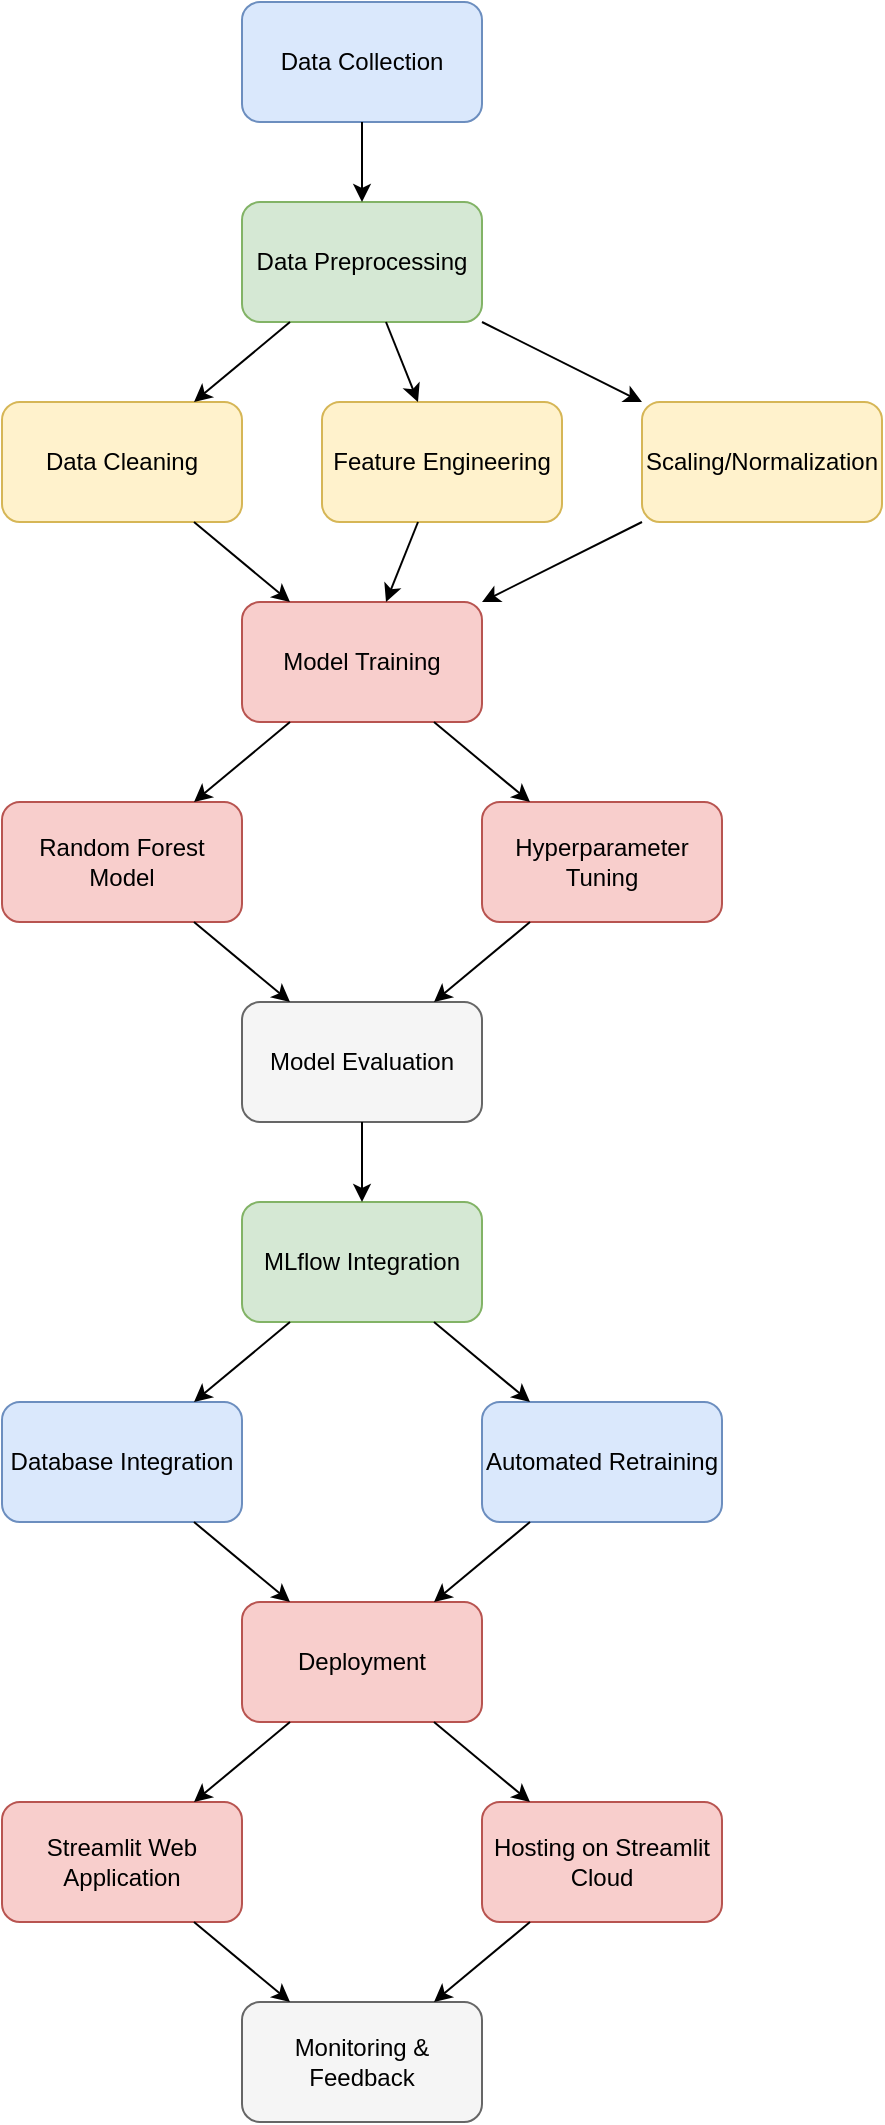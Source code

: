 <mxfile>
  <diagram name="Page-1" id="your-diagram-id">
    <mxGraphModel dx="1000" dy="1000" grid="1" gridSize="10" guides="1" tooltips="1" connect="1" arrows="1" fold="1" page="1" pageScale="1" pageWidth="827" pageHeight="1169" math="0" shadow="0">
      <root>
        <mxCell id="0" />
        <mxCell id="1" parent="0" />
        
        <!-- Data Collection -->
        <mxCell id="2" value="Data Collection" style="rounded=1;whiteSpace=wrap;html=1;fillColor=#dae8fc;strokeColor=#6c8ebf;" vertex="1" parent="1">
          <mxGeometry x="160" y="40" width="120" height="60" as="geometry" />
        </mxCell>
        
        <!-- Data Preprocessing -->
        <mxCell id="3" value="Data Preprocessing" style="rounded=1;whiteSpace=wrap;html=1;fillColor=#d5e8d4;strokeColor=#82b366;" vertex="1" parent="1">
          <mxGeometry x="160" y="140" width="120" height="60" as="geometry" />
        </mxCell>
        
        <!-- Data Cleaning -->
        <mxCell id="4" value="Data Cleaning" style="rounded=1;whiteSpace=wrap;html=1;fillColor=#fff2cc;strokeColor=#d6b656;" vertex="1" parent="1">
          <mxGeometry x="40" y="240" width="120" height="60" as="geometry" />
        </mxCell>
        
        <!-- Feature Engineering -->
        <mxCell id="5" value="Feature Engineering" style="rounded=1;whiteSpace=wrap;html=1;fillColor=#fff2cc;strokeColor=#d6b656;" vertex="1" parent="1">
          <mxGeometry x="200" y="240" width="120" height="60" as="geometry" />
        </mxCell>
        
        <!-- Scaling/Normalization -->
        <mxCell id="6" value="Scaling/Normalization" style="rounded=1;whiteSpace=wrap;html=1;fillColor=#fff2cc;strokeColor=#d6b656;" vertex="1" parent="1">
          <mxGeometry x="360" y="240" width="120" height="60" as="geometry" />
        </mxCell>
        
        <!-- Model Training -->
        <mxCell id="7" value="Model Training" style="rounded=1;whiteSpace=wrap;html=1;fillColor=#f8cecc;strokeColor=#b85450;" vertex="1" parent="1">
          <mxGeometry x="160" y="340" width="120" height="60" as="geometry" />
        </mxCell>
        
        <!-- Random Forest Model -->
        <mxCell id="8" value="Random Forest Model" style="rounded=1;whiteSpace=wrap;html=1;fillColor=#f8cecc;strokeColor=#b85450;" vertex="1" parent="1">
          <mxGeometry x="40" y="440" width="120" height="60" as="geometry" />
        </mxCell>
        
        <!-- Hyperparameter Tuning -->
        <mxCell id="9" value="Hyperparameter Tuning" style="rounded=1;whiteSpace=wrap;html=1;fillColor=#f8cecc;strokeColor=#b85450;" vertex="1" parent="1">
          <mxGeometry x="280" y="440" width="120" height="60" as="geometry" />
        </mxCell>
        
        <!-- Model Evaluation -->
        <mxCell id="10" value="Model Evaluation" style="rounded=1;whiteSpace=wrap;html=1;fillColor=#f5f5f5;strokeColor=#666666;" vertex="1" parent="1">
          <mxGeometry x="160" y="540" width="120" height="60" as="geometry" />
        </mxCell>
        
        <!-- MLflow Integration -->
        <mxCell id="11" value="MLflow Integration" style="rounded=1;whiteSpace=wrap;html=1;fillColor=#d5e8d4;strokeColor=#82b366;" vertex="1" parent="1">
          <mxGeometry x="160" y="640" width="120" height="60" as="geometry" />
        </mxCell>
        
        <!-- Database Integration -->
        <mxCell id="12" value="Database Integration" style="rounded=1;whiteSpace=wrap;html=1;fillColor=#dae8fc;strokeColor=#6c8ebf;" vertex="1" parent="1">
          <mxGeometry x="40" y="740" width="120" height="60" as="geometry" />
        </mxCell>
        
        <!-- Automated Retraining -->
        <mxCell id="13" value="Automated Retraining" style="rounded=1;whiteSpace=wrap;html=1;fillColor=#dae8fc;strokeColor=#6c8ebf;" vertex="1" parent="1">
          <mxGeometry x="280" y="740" width="120" height="60" as="geometry" />
        </mxCell>
        
        <!-- Deployment -->
        <mxCell id="14" value="Deployment" style="rounded=1;whiteSpace=wrap;html=1;fillColor=#f8cecc;strokeColor=#b85450;" vertex="1" parent="1">
          <mxGeometry x="160" y="840" width="120" height="60" as="geometry" />
        </mxCell>
        
        <!-- Streamlit Web Application -->
        <mxCell id="15" value="Streamlit Web Application" style="rounded=1;whiteSpace=wrap;html=1;fillColor=#f8cecc;strokeColor=#b85450;" vertex="1" parent="1">
          <mxGeometry x="40" y="940" width="120" height="60" as="geometry" />
        </mxCell>
        
        <!-- Hosting on Streamlit Cloud -->
        <mxCell id="16" value="Hosting on Streamlit Cloud" style="rounded=1;whiteSpace=wrap;html=1;fillColor=#f8cecc;strokeColor=#b85450;" vertex="1" parent="1">
          <mxGeometry x="280" y="940" width="120" height="60" as="geometry" />
        </mxCell>
        
        <!-- Monitoring & Feedback -->
        <mxCell id="17" value="Monitoring &amp; Feedback" style="rounded=1;whiteSpace=wrap;html=1;fillColor=#f5f5f5;strokeColor=#666666;" vertex="1" parent="1">
          <mxGeometry x="160" y="1040" width="120" height="60" as="geometry" />
        </mxCell>
        
        <!-- Arrows -->
        <mxCell id="18" value="" style="endArrow=classic;html=1;" edge="1" parent="1" source="2" target="3">
          <mxGeometry width="50" height="50" relative="1" as="geometry">
            <mxPoint x="220" y="100" as="sourcePoint" />
            <mxPoint x="220" y="140" as="targetPoint" />
          </mxGeometry>
        </mxCell>
        <mxCell id="19" value="" style="endArrow=classic;html=1;" edge="1" parent="1" source="3" target="4">
          <mxGeometry width="50" height="50" relative="1" as="geometry">
            <mxPoint x="160" y="200" as="sourcePoint" />
            <mxPoint x="100" y="240" as="targetPoint" />
          </mxGeometry>
        </mxCell>
        <mxCell id="20" value="" style="endArrow=classic;html=1;" edge="1" parent="1" source="3" target="5">
          <mxGeometry width="50" height="50" relative="1" as="geometry">
            <mxPoint x="220" y="200" as="sourcePoint" />
            <mxPoint x="260" y="240" as="targetPoint" />
          </mxGeometry>
        </mxCell>
        <mxCell id="21" value="" style="endArrow=classic;html=1;" edge="1" parent="1" source="3" target="6">
          <mxGeometry width="50" height="50" relative="1" as="geometry">
            <mxPoint x="280" y="200" as="sourcePoint" />
            <mxPoint x="420" y="240" as="targetPoint" />
          </mxGeometry>
        </mxCell>
        <mxCell id="22" value="" style="endArrow=classic;html=1;" edge="1" parent="1" source="4" target="7">
          <mxGeometry width="50" height="50" relative="1" as="geometry">
            <mxPoint x="100" y="300" as="sourcePoint" />
            <mxPoint x="160" y="340" as="targetPoint" />
          </mxGeometry>
        </mxCell>
        <mxCell id="23" value="" style="endArrow=classic;html=1;" edge="1" parent="1" source="5" target="7">
          <mxGeometry width="50" height="50" relative="1" as="geometry">
            <mxPoint x="260" y="300" as="sourcePoint" />
            <mxPoint x="220" y="340" as="targetPoint" />
          </mxGeometry>
        </mxCell>
        <mxCell id="24" value="" style="endArrow=classic;html=1;" edge="1" parent="1" source="6" target="7">
          <mxGeometry width="50" height="50" relative="1" as="geometry">
            <mxPoint x="420" y="300" as="sourcePoint" />
            <mxPoint x="280" y="340" as="targetPoint" />
          </mxGeometry>
        </mxCell>
        <mxCell id="25" value="" style="endArrow=classic;html=1;" edge="1" parent="1" source="7" target="8">
          <mxGeometry width="50" height="50" relative="1" as="geometry">
            <mxPoint x="160" y="400" as="sourcePoint" />
            <mxPoint x="100" y="440" as="targetPoint" />
          </mxGeometry>
        </mxCell>
        <mxCell id="26" value="" style="endArrow=classic;html=1;" edge="1" parent="1" source="7" target="9">
          <mxGeometry width="50" height="50" relative="1" as="geometry">
            <mxPoint x="220" y="400" as="sourcePoint" />
            <mxPoint x="340" y="440" as="targetPoint" />
          </mxGeometry>
        </mxCell>
        <mxCell id="27" value="" style="endArrow=classic;html=1;" edge="1" parent="1" source="8" target="10">
          <mxGeometry width="50" height="50" relative="1" as="geometry">
            <mxPoint x="100" y="500" as="sourcePoint" />
            <mxPoint x="160" y="540" as="targetPoint" />
          </mxGeometry>
        </mxCell>
        <mxCell id="28" value="" style="endArrow=classic;html=1;" edge="1" parent="1" source="9" target="10">
          <mxGeometry width="50" height="50" relative="1" as="geometry">
            <mxPoint x="340" y="500" as="sourcePoint" />
            <mxPoint x="220" y="540" as="targetPoint" />
          </mxGeometry>
        </mxCell>
        <mxCell id="29" value="" style="endArrow=classic;html=1;" edge="1" parent="1" source="10" target="11">
          <mxGeometry width="50" height="50" relative="1" as="geometry">
            <mxPoint x="220" y="600" as="sourcePoint" />
            <mxPoint x="220" y="640" as="targetPoint" />
          </mxGeometry>
        </mxCell>
        <mxCell id="30" value="" style="endArrow=classic;html=1;" edge="1" parent="1" source="11" target="12">
          <mxGeometry width="50" height="50" relative="1" as="geometry">
            <mxPoint x="160" y="700" as="sourcePoint" />
            <mxPoint x="100" y="740" as="targetPoint" />
          </mxGeometry>
        </mxCell>
        <mxCell id="31" value="" style="endArrow=classic;html=1;" edge="1" parent="1" source="11" target="13">
          <mxGeometry width="50" height="50" relative="1" as="geometry">
            <mxPoint x="220" y="700" as="sourcePoint" />
            <mxPoint x="340" y="740" as="targetPoint" />
          </mxGeometry>
        </mxCell>
        <mxCell id="32" value="" style="endArrow=classic;html=1;" edge="1" parent="1" source="12" target="14">
          <mxGeometry width="50" height="50" relative="1" as="geometry">
            <mxPoint x="100" y="800" as="sourcePoint" />
            <mxPoint x="160" y="840" as="targetPoint" />
          </mxGeometry>
        </mxCell>
        <mxCell id="33" value="" style="endArrow=classic;html=1;" edge="1" parent="1" source="13" target="14">
          <mxGeometry width="50" height="50" relative="1" as="geometry">
            <mxPoint x="340" y="800" as="sourcePoint" />
            <mxPoint x="220" y="840" as="targetPoint" />
          </mxGeometry>
        </mxCell>
        <mxCell id="34" value="" style="endArrow=classic;html=1;" edge="1" parent="1" source="14" target="15">
          <mxGeometry width="50" height="50" relative="1" as="geometry">
            <mxPoint x="160" y="900" as="sourcePoint" />
            <mxPoint x="100" y="940" as="targetPoint" />
          </mxGeometry>
        </mxCell>
        <mxCell id="35" value="" style="endArrow=classic;html=1;" edge="1" parent="1" source="14" target="16">
          <mxGeometry width="50" height="50" relative="1" as="geometry">
            <mxPoint x="220" y="900" as="sourcePoint" />
            <mxPoint x="340" y="940" as="targetPoint" />
          </mxGeometry>
        </mxCell>
        <mxCell id="36" value="" style="endArrow=classic;html=1;" edge="1" parent="1" source="15" target="17">
          <mxGeometry width="50" height="50" relative="1" as="geometry">
            <mxPoint x="100" y="1000" as="sourcePoint" />
            <mxPoint x="160" y="1040" as="targetPoint" />
          </mxGeometry>
        </mxCell>
        <mxCell id="37" value="" style="endArrow=classic;html=1;" edge="1" parent="1" source="16" target="17">
          <mxGeometry width="50" height="50" relative="1" as="geometry">
            <mxPoint x="340" y="1000" as="sourcePoint" />
            <mxPoint x="220" y="1040" as="targetPoint" />
          </mxGeometry>
        </mxCell>
      </root>
    </mxGraphModel>
  </diagram>
</mxfile>
